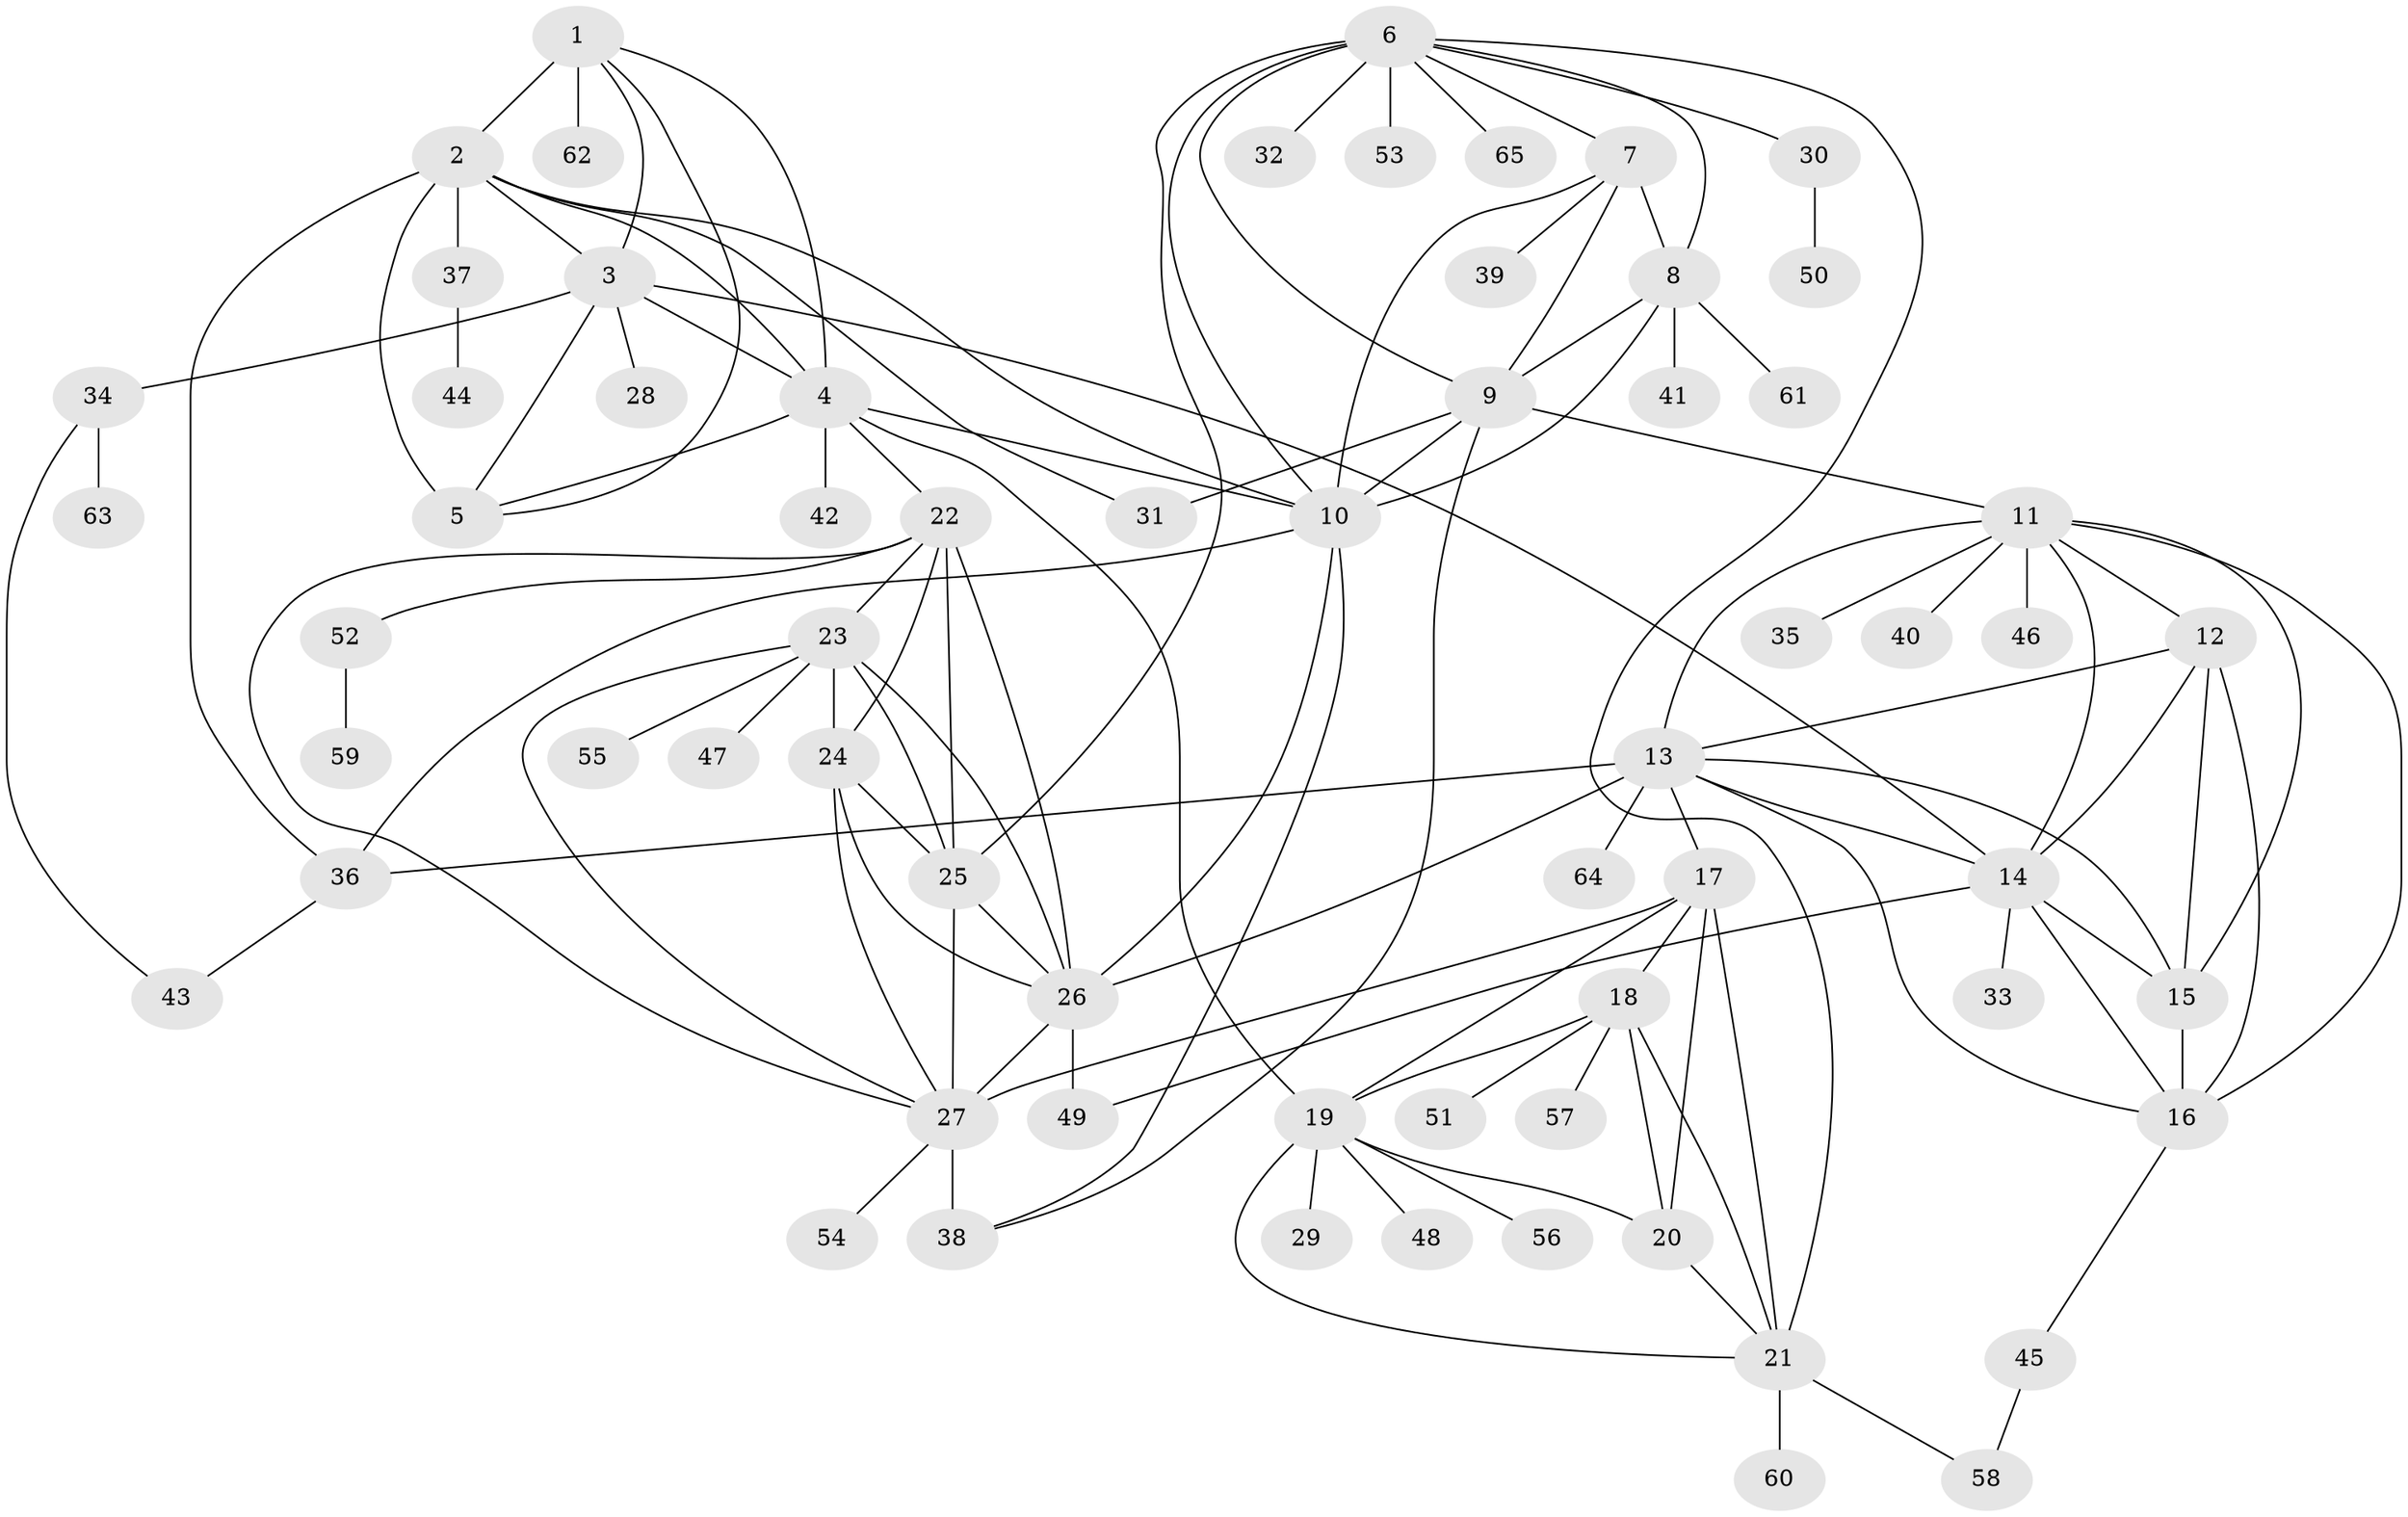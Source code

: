 // original degree distribution, {8: 0.05426356589147287, 6: 0.03875968992248062, 9: 0.023255813953488372, 12: 0.031007751937984496, 7: 0.031007751937984496, 10: 0.023255813953488372, 11: 0.007751937984496124, 14: 0.007751937984496124, 5: 0.015503875968992248, 1: 0.5503875968992248, 3: 0.03875968992248062, 2: 0.17054263565891473, 4: 0.007751937984496124}
// Generated by graph-tools (version 1.1) at 2025/37/03/09/25 02:37:33]
// undirected, 65 vertices, 118 edges
graph export_dot {
graph [start="1"]
  node [color=gray90,style=filled];
  1;
  2;
  3;
  4;
  5;
  6;
  7;
  8;
  9;
  10;
  11;
  12;
  13;
  14;
  15;
  16;
  17;
  18;
  19;
  20;
  21;
  22;
  23;
  24;
  25;
  26;
  27;
  28;
  29;
  30;
  31;
  32;
  33;
  34;
  35;
  36;
  37;
  38;
  39;
  40;
  41;
  42;
  43;
  44;
  45;
  46;
  47;
  48;
  49;
  50;
  51;
  52;
  53;
  54;
  55;
  56;
  57;
  58;
  59;
  60;
  61;
  62;
  63;
  64;
  65;
  1 -- 2 [weight=2.0];
  1 -- 3 [weight=1.0];
  1 -- 4 [weight=1.0];
  1 -- 5 [weight=1.0];
  1 -- 62 [weight=2.0];
  2 -- 3 [weight=2.0];
  2 -- 4 [weight=2.0];
  2 -- 5 [weight=3.0];
  2 -- 10 [weight=1.0];
  2 -- 31 [weight=1.0];
  2 -- 36 [weight=1.0];
  2 -- 37 [weight=1.0];
  3 -- 4 [weight=1.0];
  3 -- 5 [weight=1.0];
  3 -- 14 [weight=1.0];
  3 -- 28 [weight=1.0];
  3 -- 34 [weight=1.0];
  4 -- 5 [weight=1.0];
  4 -- 10 [weight=1.0];
  4 -- 19 [weight=1.0];
  4 -- 22 [weight=1.0];
  4 -- 42 [weight=3.0];
  6 -- 7 [weight=1.0];
  6 -- 8 [weight=1.0];
  6 -- 9 [weight=1.0];
  6 -- 10 [weight=2.0];
  6 -- 21 [weight=1.0];
  6 -- 25 [weight=1.0];
  6 -- 30 [weight=1.0];
  6 -- 32 [weight=1.0];
  6 -- 53 [weight=1.0];
  6 -- 65 [weight=1.0];
  7 -- 8 [weight=1.0];
  7 -- 9 [weight=1.0];
  7 -- 10 [weight=5.0];
  7 -- 39 [weight=1.0];
  8 -- 9 [weight=1.0];
  8 -- 10 [weight=2.0];
  8 -- 41 [weight=1.0];
  8 -- 61 [weight=1.0];
  9 -- 10 [weight=2.0];
  9 -- 11 [weight=1.0];
  9 -- 31 [weight=4.0];
  9 -- 38 [weight=1.0];
  10 -- 26 [weight=1.0];
  10 -- 36 [weight=1.0];
  10 -- 38 [weight=1.0];
  11 -- 12 [weight=1.0];
  11 -- 13 [weight=1.0];
  11 -- 14 [weight=1.0];
  11 -- 15 [weight=1.0];
  11 -- 16 [weight=1.0];
  11 -- 35 [weight=1.0];
  11 -- 40 [weight=1.0];
  11 -- 46 [weight=2.0];
  12 -- 13 [weight=1.0];
  12 -- 14 [weight=1.0];
  12 -- 15 [weight=1.0];
  12 -- 16 [weight=2.0];
  13 -- 14 [weight=1.0];
  13 -- 15 [weight=1.0];
  13 -- 16 [weight=1.0];
  13 -- 17 [weight=1.0];
  13 -- 26 [weight=1.0];
  13 -- 36 [weight=5.0];
  13 -- 64 [weight=1.0];
  14 -- 15 [weight=1.0];
  14 -- 16 [weight=1.0];
  14 -- 33 [weight=1.0];
  14 -- 49 [weight=1.0];
  15 -- 16 [weight=1.0];
  16 -- 45 [weight=1.0];
  17 -- 18 [weight=2.0];
  17 -- 19 [weight=1.0];
  17 -- 20 [weight=1.0];
  17 -- 21 [weight=1.0];
  17 -- 27 [weight=1.0];
  18 -- 19 [weight=2.0];
  18 -- 20 [weight=2.0];
  18 -- 21 [weight=2.0];
  18 -- 51 [weight=1.0];
  18 -- 57 [weight=1.0];
  19 -- 20 [weight=1.0];
  19 -- 21 [weight=1.0];
  19 -- 29 [weight=1.0];
  19 -- 48 [weight=1.0];
  19 -- 56 [weight=1.0];
  20 -- 21 [weight=1.0];
  21 -- 58 [weight=1.0];
  21 -- 60 [weight=1.0];
  22 -- 23 [weight=1.0];
  22 -- 24 [weight=1.0];
  22 -- 25 [weight=1.0];
  22 -- 26 [weight=1.0];
  22 -- 27 [weight=1.0];
  22 -- 52 [weight=1.0];
  23 -- 24 [weight=1.0];
  23 -- 25 [weight=1.0];
  23 -- 26 [weight=1.0];
  23 -- 27 [weight=1.0];
  23 -- 47 [weight=1.0];
  23 -- 55 [weight=1.0];
  24 -- 25 [weight=3.0];
  24 -- 26 [weight=1.0];
  24 -- 27 [weight=1.0];
  25 -- 26 [weight=1.0];
  25 -- 27 [weight=1.0];
  26 -- 27 [weight=1.0];
  26 -- 49 [weight=2.0];
  27 -- 38 [weight=4.0];
  27 -- 54 [weight=1.0];
  30 -- 50 [weight=1.0];
  34 -- 43 [weight=1.0];
  34 -- 63 [weight=1.0];
  36 -- 43 [weight=1.0];
  37 -- 44 [weight=1.0];
  45 -- 58 [weight=1.0];
  52 -- 59 [weight=1.0];
}
